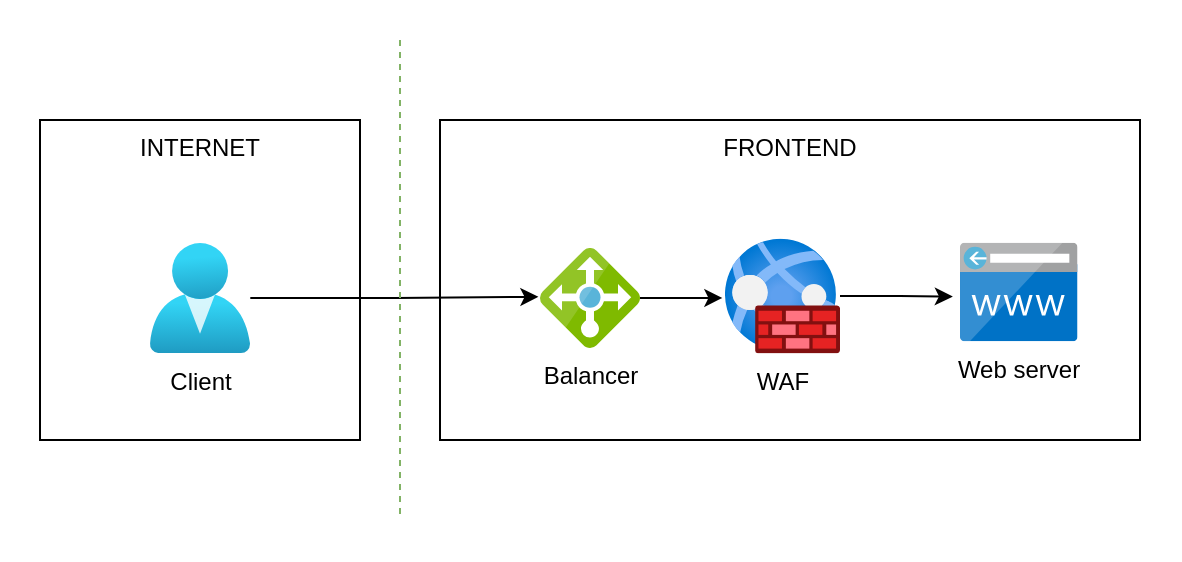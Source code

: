 <mxfile version="16.5.1" type="device"><diagram id="NAMquWqF7pGOmIKc8PHd" name="Page-1"><mxGraphModel dx="1929" dy="929" grid="1" gridSize="10" guides="1" tooltips="1" connect="1" arrows="1" fold="1" page="1" pageScale="1" pageWidth="827" pageHeight="1169" math="0" shadow="0"><root><mxCell id="0"/><mxCell id="1" parent="0"/><mxCell id="Zn4Sk63CA0nFUFc_aGMf-12" value="" style="whiteSpace=wrap;html=1;labelBackgroundColor=#FFFFFF;sketch=0;align=center;verticalAlign=top;strokeColor=none;" parent="1" vertex="1"><mxGeometry x="-60" y="540" width="590" height="280" as="geometry"/></mxCell><mxCell id="Zn4Sk63CA0nFUFc_aGMf-10" value="INTERNET" style="whiteSpace=wrap;html=1;labelBackgroundColor=#FFFFFF;sketch=0;align=center;verticalAlign=top;" parent="1" vertex="1"><mxGeometry x="-40" y="600" width="160" height="160" as="geometry"/></mxCell><mxCell id="1aya675-uoqIi-XJzeue-1" value="FRONTEND" style="whiteSpace=wrap;html=1;labelBackgroundColor=#FFFFFF;sketch=0;align=center;verticalAlign=top;" parent="1" vertex="1"><mxGeometry x="160" y="600" width="350" height="160" as="geometry"/></mxCell><mxCell id="Zn4Sk63CA0nFUFc_aGMf-2" style="edgeStyle=orthogonalEdgeStyle;rounded=0;orthogonalLoop=1;jettySize=auto;html=1;entryX=-0.016;entryY=0.488;entryDx=0;entryDy=0;entryPerimeter=0;" parent="1" source="Zn4Sk63CA0nFUFc_aGMf-1" target="Zn4Sk63CA0nFUFc_aGMf-7" edge="1"><mxGeometry relative="1" as="geometry"><mxPoint x="231.25" y="688.8" as="targetPoint"/></mxGeometry></mxCell><mxCell id="Zn4Sk63CA0nFUFc_aGMf-1" value="Client" style="aspect=fixed;html=1;points=[];align=center;image;fontSize=12;image=img/lib/azure2/identity/Users.svg;" parent="1" vertex="1"><mxGeometry x="14.86" y="661.5" width="50.29" height="55" as="geometry"/></mxCell><mxCell id="Zn4Sk63CA0nFUFc_aGMf-4" value="Web server" style="sketch=0;aspect=fixed;html=1;points=[];align=center;image;fontSize=12;image=img/lib/mscae/CustomDomain.svg;" parent="1" vertex="1"><mxGeometry x="420" y="661.325" width="58.75" height="49.35" as="geometry"/></mxCell><mxCell id="Zn4Sk63CA0nFUFc_aGMf-9" style="edgeStyle=orthogonalEdgeStyle;rounded=0;orthogonalLoop=1;jettySize=auto;html=1;entryX=-0.061;entryY=0.546;entryDx=0;entryDy=0;entryPerimeter=0;" parent="1" source="Zn4Sk63CA0nFUFc_aGMf-6" target="Zn4Sk63CA0nFUFc_aGMf-4" edge="1"><mxGeometry relative="1" as="geometry"/></mxCell><mxCell id="Zn4Sk63CA0nFUFc_aGMf-6" value="WAF" style="aspect=fixed;html=1;points=[];align=center;image;fontSize=12;image=img/lib/azure2/networking/Web_Application_Firewall_Policies_WAF.svg;" parent="1" vertex="1"><mxGeometry x="302.5" y="659.25" width="57.5" height="57.5" as="geometry"/></mxCell><mxCell id="Zn4Sk63CA0nFUFc_aGMf-8" style="edgeStyle=orthogonalEdgeStyle;rounded=0;orthogonalLoop=1;jettySize=auto;html=1;entryX=-0.023;entryY=0.517;entryDx=0;entryDy=0;entryPerimeter=0;" parent="1" source="Zn4Sk63CA0nFUFc_aGMf-7" target="Zn4Sk63CA0nFUFc_aGMf-6" edge="1"><mxGeometry relative="1" as="geometry"/></mxCell><mxCell id="Zn4Sk63CA0nFUFc_aGMf-7" value="Balancer" style="sketch=0;aspect=fixed;html=1;points=[];align=center;image;fontSize=12;image=img/lib/mscae/Load_Balancer_feature.svg;" parent="1" vertex="1"><mxGeometry x="210" y="664" width="50" height="50" as="geometry"/></mxCell><mxCell id="Zn4Sk63CA0nFUFc_aGMf-11" style="rounded=0;orthogonalLoop=1;jettySize=auto;html=1;endArrow=none;endFill=0;dashed=1;fillColor=#d5e8d4;strokeColor=#82b366;" parent="1" edge="1"><mxGeometry relative="1" as="geometry"><mxPoint x="140" y="560" as="sourcePoint"/><mxPoint x="140" y="800" as="targetPoint"/></mxGeometry></mxCell></root></mxGraphModel></diagram></mxfile>